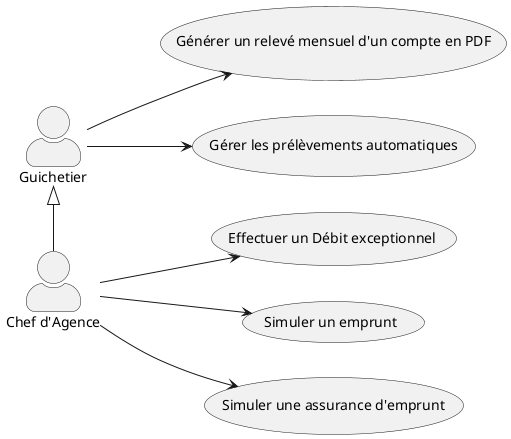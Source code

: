 @startuml v1
skinparam actorStyle awesome
left to right direction

actor :Guichetier: as G
actor :Chef d'Agence: as CA

usecase "Générer un relevé mensuel d'un compte en PDF" as pdf
usecase "Gérer les prélèvements automatiques" as prélèvements

usecase "Effectuer un Débit exceptionnel" as Debit
usecase "Simuler un emprunt" as Emprunt
usecase "Simuler une assurance d'emprunt" as Assurance



G --> pdf
G --> prélèvements

CA --> Debit
CA --> Emprunt
CA --> Assurance

G <|- CA
@enduml
